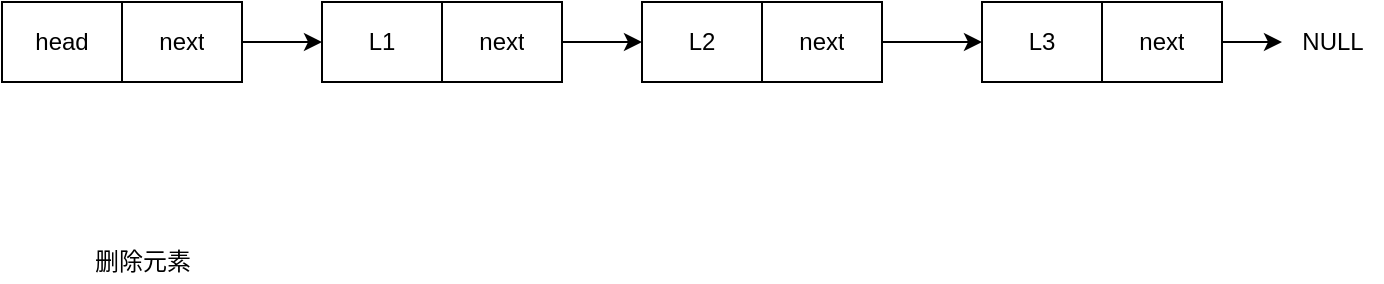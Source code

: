 <mxfile version="14.8.5" type="github">
  <diagram id="DNj5PUtcmAWK6h1JSE8H" name="Page-1">
    <mxGraphModel dx="1182" dy="771" grid="1" gridSize="10" guides="1" tooltips="1" connect="1" arrows="1" fold="1" page="1" pageScale="1" pageWidth="827" pageHeight="1169" math="0" shadow="0">
      <root>
        <mxCell id="0" />
        <mxCell id="1" parent="0" />
        <mxCell id="FG3D0JT4wQypUaJ11V1p-1" value="" style="shape=table;startSize=0;container=1;collapsible=0;childLayout=tableLayout;" vertex="1" parent="1">
          <mxGeometry x="120" y="320" width="120" height="40" as="geometry" />
        </mxCell>
        <mxCell id="FG3D0JT4wQypUaJ11V1p-2" value="" style="shape=partialRectangle;collapsible=0;dropTarget=0;pointerEvents=0;fillColor=none;top=0;left=0;bottom=0;right=0;points=[[0,0.5],[1,0.5]];portConstraint=eastwest;" vertex="1" parent="FG3D0JT4wQypUaJ11V1p-1">
          <mxGeometry width="120" height="40" as="geometry" />
        </mxCell>
        <mxCell id="FG3D0JT4wQypUaJ11V1p-3" value="head" style="shape=partialRectangle;html=1;whiteSpace=wrap;connectable=0;overflow=hidden;fillColor=none;top=0;left=0;bottom=0;right=0;" vertex="1" parent="FG3D0JT4wQypUaJ11V1p-2">
          <mxGeometry width="60" height="40" as="geometry" />
        </mxCell>
        <mxCell id="FG3D0JT4wQypUaJ11V1p-4" value="next" style="shape=partialRectangle;html=1;whiteSpace=wrap;connectable=0;overflow=hidden;fillColor=none;top=0;left=0;bottom=0;right=0;" vertex="1" parent="FG3D0JT4wQypUaJ11V1p-2">
          <mxGeometry x="60" width="60" height="40" as="geometry" />
        </mxCell>
        <mxCell id="FG3D0JT4wQypUaJ11V1p-5" value="" style="shape=table;startSize=0;container=1;collapsible=0;childLayout=tableLayout;" vertex="1" parent="1">
          <mxGeometry x="280" y="320" width="120" height="40" as="geometry" />
        </mxCell>
        <mxCell id="FG3D0JT4wQypUaJ11V1p-6" value="" style="shape=partialRectangle;collapsible=0;dropTarget=0;pointerEvents=0;fillColor=none;top=0;left=0;bottom=0;right=0;points=[[0,0.5],[1,0.5]];portConstraint=eastwest;" vertex="1" parent="FG3D0JT4wQypUaJ11V1p-5">
          <mxGeometry width="120" height="40" as="geometry" />
        </mxCell>
        <mxCell id="FG3D0JT4wQypUaJ11V1p-7" value="L1" style="shape=partialRectangle;html=1;whiteSpace=wrap;connectable=0;overflow=hidden;fillColor=none;top=0;left=0;bottom=0;right=0;" vertex="1" parent="FG3D0JT4wQypUaJ11V1p-6">
          <mxGeometry width="60" height="40" as="geometry" />
        </mxCell>
        <mxCell id="FG3D0JT4wQypUaJ11V1p-8" value="next" style="shape=partialRectangle;html=1;whiteSpace=wrap;connectable=0;overflow=hidden;fillColor=none;top=0;left=0;bottom=0;right=0;" vertex="1" parent="FG3D0JT4wQypUaJ11V1p-6">
          <mxGeometry x="60" width="60" height="40" as="geometry" />
        </mxCell>
        <mxCell id="FG3D0JT4wQypUaJ11V1p-9" value="" style="shape=table;startSize=0;container=1;collapsible=0;childLayout=tableLayout;" vertex="1" parent="1">
          <mxGeometry x="440" y="320" width="120" height="40" as="geometry" />
        </mxCell>
        <mxCell id="FG3D0JT4wQypUaJ11V1p-10" value="" style="shape=partialRectangle;collapsible=0;dropTarget=0;pointerEvents=0;fillColor=none;top=0;left=0;bottom=0;right=0;points=[[0,0.5],[1,0.5]];portConstraint=eastwest;" vertex="1" parent="FG3D0JT4wQypUaJ11V1p-9">
          <mxGeometry width="120" height="40" as="geometry" />
        </mxCell>
        <mxCell id="FG3D0JT4wQypUaJ11V1p-11" value="L2" style="shape=partialRectangle;html=1;whiteSpace=wrap;connectable=0;overflow=hidden;fillColor=none;top=0;left=0;bottom=0;right=0;" vertex="1" parent="FG3D0JT4wQypUaJ11V1p-10">
          <mxGeometry width="60" height="40" as="geometry" />
        </mxCell>
        <mxCell id="FG3D0JT4wQypUaJ11V1p-12" value="next" style="shape=partialRectangle;html=1;whiteSpace=wrap;connectable=0;overflow=hidden;fillColor=none;top=0;left=0;bottom=0;right=0;" vertex="1" parent="FG3D0JT4wQypUaJ11V1p-10">
          <mxGeometry x="60" width="60" height="40" as="geometry" />
        </mxCell>
        <mxCell id="FG3D0JT4wQypUaJ11V1p-13" style="edgeStyle=orthogonalEdgeStyle;rounded=0;orthogonalLoop=1;jettySize=auto;html=1;exitX=1;exitY=0.5;exitDx=0;exitDy=0;" edge="1" parent="1" source="FG3D0JT4wQypUaJ11V1p-2" target="FG3D0JT4wQypUaJ11V1p-6">
          <mxGeometry relative="1" as="geometry" />
        </mxCell>
        <mxCell id="FG3D0JT4wQypUaJ11V1p-14" style="edgeStyle=orthogonalEdgeStyle;rounded=0;orthogonalLoop=1;jettySize=auto;html=1;exitX=1;exitY=0.5;exitDx=0;exitDy=0;entryX=0;entryY=0.5;entryDx=0;entryDy=0;" edge="1" parent="1" source="FG3D0JT4wQypUaJ11V1p-6" target="FG3D0JT4wQypUaJ11V1p-10">
          <mxGeometry relative="1" as="geometry" />
        </mxCell>
        <mxCell id="FG3D0JT4wQypUaJ11V1p-15" value="" style="shape=table;startSize=0;container=1;collapsible=0;childLayout=tableLayout;" vertex="1" parent="1">
          <mxGeometry x="610" y="320" width="120" height="40" as="geometry" />
        </mxCell>
        <mxCell id="FG3D0JT4wQypUaJ11V1p-16" value="" style="shape=partialRectangle;collapsible=0;dropTarget=0;pointerEvents=0;fillColor=none;top=0;left=0;bottom=0;right=0;points=[[0,0.5],[1,0.5]];portConstraint=eastwest;" vertex="1" parent="FG3D0JT4wQypUaJ11V1p-15">
          <mxGeometry width="120" height="40" as="geometry" />
        </mxCell>
        <mxCell id="FG3D0JT4wQypUaJ11V1p-17" value="L3" style="shape=partialRectangle;html=1;whiteSpace=wrap;connectable=0;overflow=hidden;fillColor=none;top=0;left=0;bottom=0;right=0;" vertex="1" parent="FG3D0JT4wQypUaJ11V1p-16">
          <mxGeometry width="60" height="40" as="geometry" />
        </mxCell>
        <mxCell id="FG3D0JT4wQypUaJ11V1p-18" value="next" style="shape=partialRectangle;html=1;whiteSpace=wrap;connectable=0;overflow=hidden;fillColor=none;top=0;left=0;bottom=0;right=0;" vertex="1" parent="FG3D0JT4wQypUaJ11V1p-16">
          <mxGeometry x="60" width="60" height="40" as="geometry" />
        </mxCell>
        <mxCell id="FG3D0JT4wQypUaJ11V1p-19" style="edgeStyle=orthogonalEdgeStyle;rounded=0;orthogonalLoop=1;jettySize=auto;html=1;exitX=1;exitY=0.5;exitDx=0;exitDy=0;" edge="1" parent="1" source="FG3D0JT4wQypUaJ11V1p-16" target="FG3D0JT4wQypUaJ11V1p-20">
          <mxGeometry relative="1" as="geometry">
            <mxPoint x="910" y="340" as="targetPoint" />
          </mxGeometry>
        </mxCell>
        <mxCell id="FG3D0JT4wQypUaJ11V1p-20" value="NULL" style="text;html=1;align=center;verticalAlign=middle;resizable=0;points=[];autosize=1;strokeColor=none;" vertex="1" parent="1">
          <mxGeometry x="760" y="330" width="50" height="20" as="geometry" />
        </mxCell>
        <mxCell id="FG3D0JT4wQypUaJ11V1p-21" style="edgeStyle=orthogonalEdgeStyle;rounded=0;orthogonalLoop=1;jettySize=auto;html=1;exitX=1;exitY=0.5;exitDx=0;exitDy=0;entryX=0;entryY=0.5;entryDx=0;entryDy=0;" edge="1" parent="1" source="FG3D0JT4wQypUaJ11V1p-10" target="FG3D0JT4wQypUaJ11V1p-16">
          <mxGeometry relative="1" as="geometry" />
        </mxCell>
        <mxCell id="FG3D0JT4wQypUaJ11V1p-22" value="删除元素" style="text;html=1;align=center;verticalAlign=middle;resizable=0;points=[];autosize=1;strokeColor=none;" vertex="1" parent="1">
          <mxGeometry x="160" y="440" width="60" height="20" as="geometry" />
        </mxCell>
      </root>
    </mxGraphModel>
  </diagram>
</mxfile>
